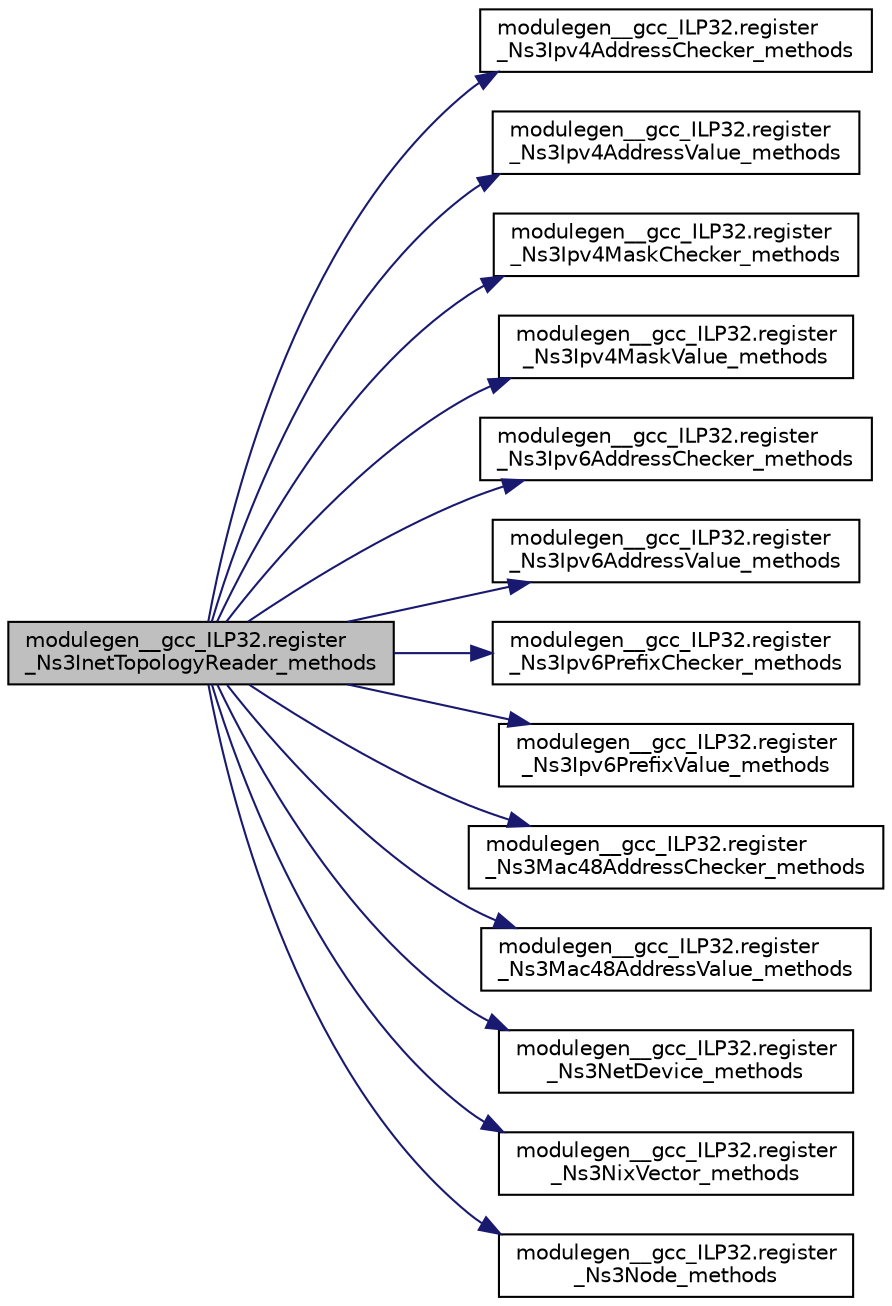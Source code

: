 digraph "modulegen__gcc_ILP32.register_Ns3InetTopologyReader_methods"
{
  edge [fontname="Helvetica",fontsize="10",labelfontname="Helvetica",labelfontsize="10"];
  node [fontname="Helvetica",fontsize="10",shape=record];
  rankdir="LR";
  Node1 [label="modulegen__gcc_ILP32.register\l_Ns3InetTopologyReader_methods",height=0.2,width=0.4,color="black", fillcolor="grey75", style="filled", fontcolor="black"];
  Node1 -> Node2 [color="midnightblue",fontsize="10",style="solid"];
  Node2 [label="modulegen__gcc_ILP32.register\l_Ns3Ipv4AddressChecker_methods",height=0.2,width=0.4,color="black", fillcolor="white", style="filled",URL="$d5/d79/namespacemodulegen____gcc__ILP32.html#a91bc88170d5111bf6c9c0defc82f9018"];
  Node1 -> Node3 [color="midnightblue",fontsize="10",style="solid"];
  Node3 [label="modulegen__gcc_ILP32.register\l_Ns3Ipv4AddressValue_methods",height=0.2,width=0.4,color="black", fillcolor="white", style="filled",URL="$d5/d79/namespacemodulegen____gcc__ILP32.html#a9b966337400674f232afe6830aa55a11"];
  Node1 -> Node4 [color="midnightblue",fontsize="10",style="solid"];
  Node4 [label="modulegen__gcc_ILP32.register\l_Ns3Ipv4MaskChecker_methods",height=0.2,width=0.4,color="black", fillcolor="white", style="filled",URL="$d5/d79/namespacemodulegen____gcc__ILP32.html#a0c8c90b61f4e832ecf41510f18e20e98"];
  Node1 -> Node5 [color="midnightblue",fontsize="10",style="solid"];
  Node5 [label="modulegen__gcc_ILP32.register\l_Ns3Ipv4MaskValue_methods",height=0.2,width=0.4,color="black", fillcolor="white", style="filled",URL="$d5/d79/namespacemodulegen____gcc__ILP32.html#aa0677871460e65b32fe90ab9bef43b9f"];
  Node1 -> Node6 [color="midnightblue",fontsize="10",style="solid"];
  Node6 [label="modulegen__gcc_ILP32.register\l_Ns3Ipv6AddressChecker_methods",height=0.2,width=0.4,color="black", fillcolor="white", style="filled",URL="$d5/d79/namespacemodulegen____gcc__ILP32.html#aed7bbb9a518f22e7091964769eb4c4d3"];
  Node1 -> Node7 [color="midnightblue",fontsize="10",style="solid"];
  Node7 [label="modulegen__gcc_ILP32.register\l_Ns3Ipv6AddressValue_methods",height=0.2,width=0.4,color="black", fillcolor="white", style="filled",URL="$d5/d79/namespacemodulegen____gcc__ILP32.html#a94efe88582382700df8f33c69780357b"];
  Node1 -> Node8 [color="midnightblue",fontsize="10",style="solid"];
  Node8 [label="modulegen__gcc_ILP32.register\l_Ns3Ipv6PrefixChecker_methods",height=0.2,width=0.4,color="black", fillcolor="white", style="filled",URL="$d5/d79/namespacemodulegen____gcc__ILP32.html#a98ee840f5ce1609ca10ebe6eb1022047"];
  Node1 -> Node9 [color="midnightblue",fontsize="10",style="solid"];
  Node9 [label="modulegen__gcc_ILP32.register\l_Ns3Ipv6PrefixValue_methods",height=0.2,width=0.4,color="black", fillcolor="white", style="filled",URL="$d5/d79/namespacemodulegen____gcc__ILP32.html#a0b720f36ae3a4e1b9a79eba05de63e4a"];
  Node1 -> Node10 [color="midnightblue",fontsize="10",style="solid"];
  Node10 [label="modulegen__gcc_ILP32.register\l_Ns3Mac48AddressChecker_methods",height=0.2,width=0.4,color="black", fillcolor="white", style="filled",URL="$d5/d79/namespacemodulegen____gcc__ILP32.html#a9a21f6afbd8086013a32b274dbadbbfe"];
  Node1 -> Node11 [color="midnightblue",fontsize="10",style="solid"];
  Node11 [label="modulegen__gcc_ILP32.register\l_Ns3Mac48AddressValue_methods",height=0.2,width=0.4,color="black", fillcolor="white", style="filled",URL="$d5/d79/namespacemodulegen____gcc__ILP32.html#acd3d4984a8cfb1ebfef0f6abc746e62c"];
  Node1 -> Node12 [color="midnightblue",fontsize="10",style="solid"];
  Node12 [label="modulegen__gcc_ILP32.register\l_Ns3NetDevice_methods",height=0.2,width=0.4,color="black", fillcolor="white", style="filled",URL="$d5/d79/namespacemodulegen____gcc__ILP32.html#a88fafb58aa743dae1a3acfbbb6787697"];
  Node1 -> Node13 [color="midnightblue",fontsize="10",style="solid"];
  Node13 [label="modulegen__gcc_ILP32.register\l_Ns3NixVector_methods",height=0.2,width=0.4,color="black", fillcolor="white", style="filled",URL="$d5/d79/namespacemodulegen____gcc__ILP32.html#a9b2d434ab0f4ea1d861923f9a09be052"];
  Node1 -> Node14 [color="midnightblue",fontsize="10",style="solid"];
  Node14 [label="modulegen__gcc_ILP32.register\l_Ns3Node_methods",height=0.2,width=0.4,color="black", fillcolor="white", style="filled",URL="$d5/d79/namespacemodulegen____gcc__ILP32.html#a2500f4dcd70d582b086c6ce23502e83c"];
}
